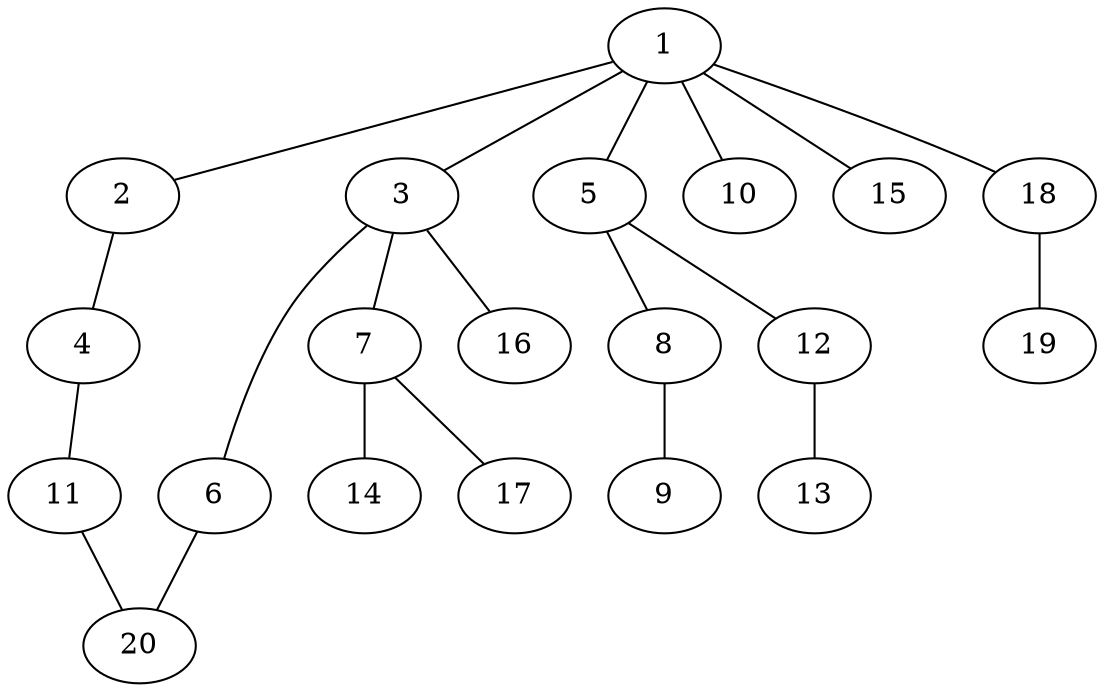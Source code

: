 graph graphname {1--2
1--3
1--5
1--10
1--15
1--18
2--4
3--6
3--7
3--16
4--11
5--8
5--12
6--20
7--14
7--17
8--9
11--20
12--13
18--19
}